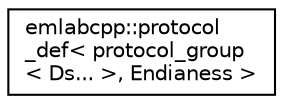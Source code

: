 digraph "Graphical Class Hierarchy"
{
 // LATEX_PDF_SIZE
  edge [fontname="Helvetica",fontsize="10",labelfontname="Helvetica",labelfontsize="10"];
  node [fontname="Helvetica",fontsize="10",shape=record];
  rankdir="LR";
  Node0 [label="emlabcpp::protocol\l_def\< protocol_group\l\< Ds... \>, Endianess \>",height=0.2,width=0.4,color="black", fillcolor="white", style="filled",URL="$structemlabcpp_1_1protocol__def_3_01protocol__group_3_01Ds_8_8_8_01_4_00_01Endianess_01_4.html",tooltip=" "];
}
